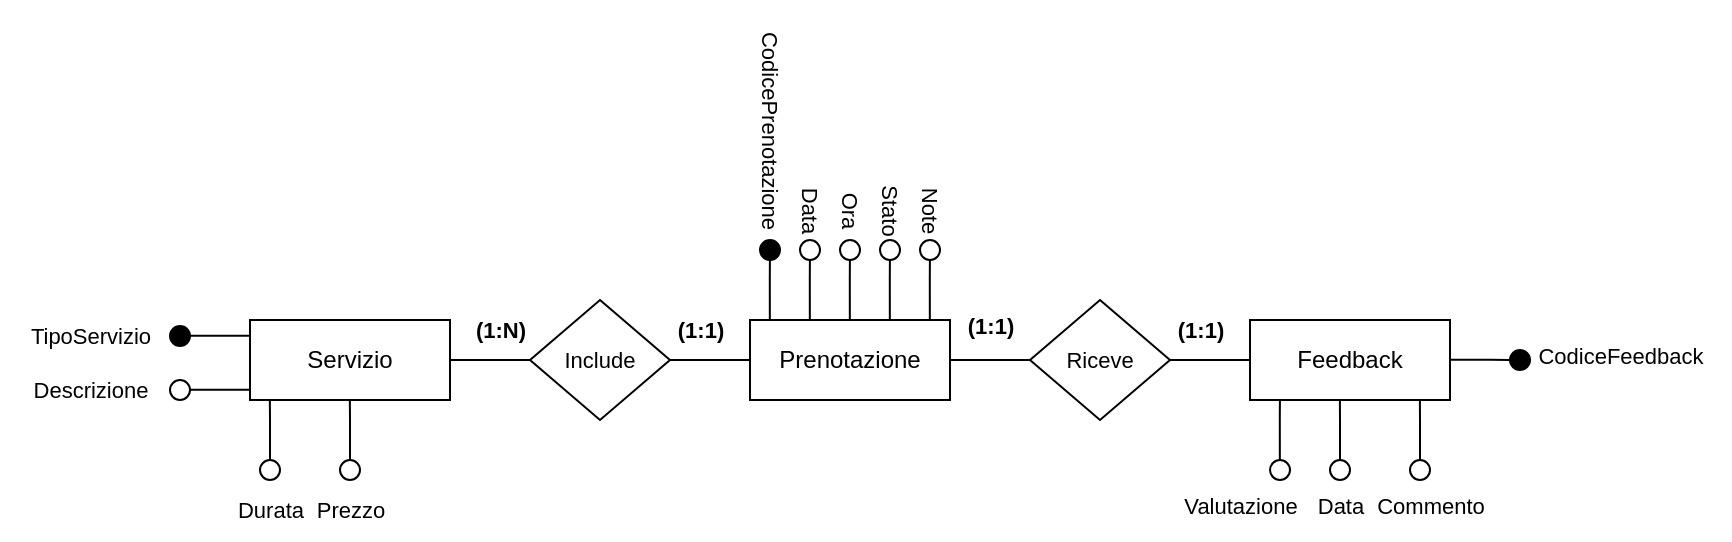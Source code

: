 <mxfile version="26.0.11">
  <diagram name="Page-1" id="EHbDZYoHjk3vQe8Ejhvv">
    <mxGraphModel dx="2506" dy="419" grid="1" gridSize="10" guides="1" tooltips="1" connect="1" arrows="1" fold="1" page="1" pageScale="1" pageWidth="850" pageHeight="1100" math="0" shadow="0">
      <root>
        <mxCell id="0" />
        <mxCell id="1" parent="0" />
        <mxCell id="3pYKi4AClHYdLQsbnEup-44" style="edgeStyle=orthogonalEdgeStyle;shape=connector;rounded=0;orthogonalLoop=1;jettySize=auto;html=1;exitX=0;exitY=0.25;exitDx=0;exitDy=0;strokeColor=default;align=center;verticalAlign=middle;fontFamily=Helvetica;fontSize=11;fontColor=default;labelBackgroundColor=default;endArrow=none;endFill=0;" parent="1" edge="1">
          <mxGeometry relative="1" as="geometry">
            <mxPoint x="-150" y="179.86" as="targetPoint" />
            <mxPoint x="-120" y="179.94" as="sourcePoint" />
            <Array as="points">
              <mxPoint x="-130" y="179.94" />
              <mxPoint x="-130" y="179.94" />
            </Array>
          </mxGeometry>
        </mxCell>
        <mxCell id="3pYKi4AClHYdLQsbnEup-40" value="" style="ellipse;whiteSpace=wrap;html=1;aspect=fixed;fontFamily=Helvetica;fontSize=11;fontColor=default;labelBackgroundColor=default;fillColor=#000000;" parent="1" vertex="1">
          <mxGeometry x="-120" y="175" width="10" height="10" as="geometry" />
        </mxCell>
        <mxCell id="3pYKi4AClHYdLQsbnEup-50" style="edgeStyle=orthogonalEdgeStyle;shape=connector;rounded=0;orthogonalLoop=1;jettySize=auto;html=1;strokeColor=default;align=center;verticalAlign=middle;fontFamily=Helvetica;fontSize=11;fontColor=default;labelBackgroundColor=default;endArrow=none;endFill=0;" parent="1" edge="1">
          <mxGeometry relative="1" as="geometry">
            <mxPoint x="-700.08" y="200" as="targetPoint" />
            <mxPoint x="-700" y="230" as="sourcePoint" />
            <Array as="points">
              <mxPoint x="-700.11" y="210" />
              <mxPoint x="-700.11" y="210" />
            </Array>
          </mxGeometry>
        </mxCell>
        <mxCell id="3pYKi4AClHYdLQsbnEup-51" value="" style="ellipse;whiteSpace=wrap;html=1;aspect=fixed;fontFamily=Helvetica;fontSize=11;fontColor=default;labelBackgroundColor=default;" parent="1" vertex="1">
          <mxGeometry x="-705" y="230" width="10" height="10" as="geometry" />
        </mxCell>
        <mxCell id="w57e7Wg-lAzXvRCn3wtH-1" style="edgeStyle=orthogonalEdgeStyle;rounded=0;orthogonalLoop=1;jettySize=auto;html=1;endArrow=none;endFill=0;" parent="1" source="3pYKi4AClHYdLQsbnEup-126" edge="1">
          <mxGeometry relative="1" as="geometry">
            <mxPoint x="-540" y="180" as="targetPoint" />
          </mxGeometry>
        </mxCell>
        <mxCell id="3pYKi4AClHYdLQsbnEup-126" value="Prenotazione" style="whiteSpace=wrap;html=1;align=center;" parent="1" vertex="1">
          <mxGeometry x="-500" y="160" width="100" height="40" as="geometry" />
        </mxCell>
        <mxCell id="w57e7Wg-lAzXvRCn3wtH-2" style="edgeStyle=orthogonalEdgeStyle;rounded=0;orthogonalLoop=1;jettySize=auto;html=1;endArrow=none;endFill=0;" parent="1" source="3pYKi4AClHYdLQsbnEup-127" edge="1">
          <mxGeometry relative="1" as="geometry">
            <mxPoint x="-650" y="180" as="targetPoint" />
          </mxGeometry>
        </mxCell>
        <mxCell id="3pYKi4AClHYdLQsbnEup-127" value="Include" style="shape=rhombus;perimeter=rhombusPerimeter;whiteSpace=wrap;html=1;align=center;fontFamily=Helvetica;fontSize=11;fontColor=default;labelBackgroundColor=default;" parent="1" vertex="1">
          <mxGeometry x="-610" y="150" width="70" height="60" as="geometry" />
        </mxCell>
        <mxCell id="3pYKi4AClHYdLQsbnEup-193" style="edgeStyle=orthogonalEdgeStyle;shape=connector;rounded=0;orthogonalLoop=1;jettySize=auto;html=1;strokeColor=default;align=center;verticalAlign=middle;fontFamily=Helvetica;fontSize=11;fontColor=default;labelBackgroundColor=default;endArrow=none;endFill=0;" parent="1" edge="1">
          <mxGeometry relative="1" as="geometry">
            <mxPoint x="-780" y="167.92" as="targetPoint" />
            <mxPoint x="-750" y="167.93" as="sourcePoint" />
          </mxGeometry>
        </mxCell>
        <mxCell id="3pYKi4AClHYdLQsbnEup-128" value="Servizio" style="whiteSpace=wrap;html=1;align=center;" parent="1" vertex="1">
          <mxGeometry x="-750" y="160" width="100" height="40" as="geometry" />
        </mxCell>
        <mxCell id="3pYKi4AClHYdLQsbnEup-180" style="edgeStyle=orthogonalEdgeStyle;shape=connector;rounded=0;orthogonalLoop=1;jettySize=auto;html=1;entryX=1;entryY=0.5;entryDx=0;entryDy=0;strokeColor=default;align=center;verticalAlign=middle;fontFamily=Helvetica;fontSize=11;fontColor=default;labelBackgroundColor=default;endArrow=none;endFill=0;" parent="1" source="3pYKi4AClHYdLQsbnEup-129" target="3pYKi4AClHYdLQsbnEup-131" edge="1">
          <mxGeometry relative="1" as="geometry" />
        </mxCell>
        <mxCell id="3pYKi4AClHYdLQsbnEup-129" value="Feedback" style="whiteSpace=wrap;html=1;align=center;" parent="1" vertex="1">
          <mxGeometry x="-250" y="160" width="100" height="40" as="geometry" />
        </mxCell>
        <mxCell id="3pYKi4AClHYdLQsbnEup-177" style="edgeStyle=orthogonalEdgeStyle;shape=connector;rounded=0;orthogonalLoop=1;jettySize=auto;html=1;entryX=1;entryY=0.5;entryDx=0;entryDy=0;strokeColor=default;align=center;verticalAlign=middle;fontFamily=Helvetica;fontSize=11;fontColor=default;labelBackgroundColor=default;endArrow=none;endFill=0;" parent="1" source="3pYKi4AClHYdLQsbnEup-131" target="3pYKi4AClHYdLQsbnEup-126" edge="1">
          <mxGeometry relative="1" as="geometry" />
        </mxCell>
        <mxCell id="3pYKi4AClHYdLQsbnEup-131" value="Riceve" style="shape=rhombus;perimeter=rhombusPerimeter;whiteSpace=wrap;html=1;align=center;fontFamily=Helvetica;fontSize=11;fontColor=default;labelBackgroundColor=default;" parent="1" vertex="1">
          <mxGeometry x="-360" y="150" width="70" height="60" as="geometry" />
        </mxCell>
        <mxCell id="3pYKi4AClHYdLQsbnEup-133" style="edgeStyle=orthogonalEdgeStyle;shape=connector;rounded=0;orthogonalLoop=1;jettySize=auto;html=1;exitX=0.25;exitY=0;exitDx=0;exitDy=0;strokeColor=default;align=center;verticalAlign=middle;fontFamily=Helvetica;fontSize=11;fontColor=default;labelBackgroundColor=default;endArrow=none;endFill=0;" parent="1" edge="1">
          <mxGeometry relative="1" as="geometry">
            <mxPoint x="-490.05" y="130" as="targetPoint" />
            <mxPoint x="-490.08" y="160" as="sourcePoint" />
            <Array as="points">
              <mxPoint x="-490.08" y="140" />
              <mxPoint x="-490.08" y="140" />
            </Array>
          </mxGeometry>
        </mxCell>
        <mxCell id="3pYKi4AClHYdLQsbnEup-135" style="edgeStyle=orthogonalEdgeStyle;shape=connector;rounded=0;orthogonalLoop=1;jettySize=auto;html=1;exitX=0.25;exitY=0;exitDx=0;exitDy=0;strokeColor=default;align=center;verticalAlign=middle;fontFamily=Helvetica;fontSize=11;fontColor=default;labelBackgroundColor=default;endArrow=none;endFill=0;" parent="1" edge="1">
          <mxGeometry relative="1" as="geometry">
            <mxPoint x="-470.05" y="130" as="targetPoint" />
            <mxPoint x="-470.08" y="160" as="sourcePoint" />
            <Array as="points">
              <mxPoint x="-470.08" y="140" />
              <mxPoint x="-470.08" y="140" />
            </Array>
          </mxGeometry>
        </mxCell>
        <mxCell id="3pYKi4AClHYdLQsbnEup-136" value="" style="ellipse;whiteSpace=wrap;html=1;aspect=fixed;fontFamily=Helvetica;fontSize=11;fontColor=default;labelBackgroundColor=default;" parent="1" vertex="1">
          <mxGeometry x="-475" y="120" width="10" height="10" as="geometry" />
        </mxCell>
        <mxCell id="3pYKi4AClHYdLQsbnEup-139" style="edgeStyle=orthogonalEdgeStyle;shape=connector;rounded=0;orthogonalLoop=1;jettySize=auto;html=1;exitX=0.25;exitY=0;exitDx=0;exitDy=0;strokeColor=default;align=center;verticalAlign=middle;fontFamily=Helvetica;fontSize=11;fontColor=default;labelBackgroundColor=default;endArrow=none;endFill=0;" parent="1" edge="1">
          <mxGeometry relative="1" as="geometry">
            <mxPoint x="-450.05" y="130" as="targetPoint" />
            <mxPoint x="-450.08" y="160" as="sourcePoint" />
            <Array as="points">
              <mxPoint x="-450.08" y="140" />
              <mxPoint x="-450.08" y="140" />
            </Array>
          </mxGeometry>
        </mxCell>
        <mxCell id="3pYKi4AClHYdLQsbnEup-140" value="" style="ellipse;whiteSpace=wrap;html=1;aspect=fixed;fontFamily=Helvetica;fontSize=11;fontColor=default;labelBackgroundColor=default;" parent="1" vertex="1">
          <mxGeometry x="-455" y="120" width="10" height="10" as="geometry" />
        </mxCell>
        <mxCell id="3pYKi4AClHYdLQsbnEup-142" value="" style="ellipse;whiteSpace=wrap;html=1;aspect=fixed;fontFamily=Helvetica;fontSize=11;fontColor=default;labelBackgroundColor=default;fillColor=#000000;" parent="1" vertex="1">
          <mxGeometry x="-495" y="120" width="10" height="10" as="geometry" />
        </mxCell>
        <mxCell id="3pYKi4AClHYdLQsbnEup-143" value="CodicePrenotazione" style="text;html=1;align=center;verticalAlign=middle;resizable=0;points=[];autosize=1;strokeColor=none;fillColor=none;fontFamily=Helvetica;fontSize=11;fontColor=default;labelBackgroundColor=default;rotation=90;" parent="1" vertex="1">
          <mxGeometry x="-555" y="50" width="130" height="30" as="geometry" />
        </mxCell>
        <mxCell id="3pYKi4AClHYdLQsbnEup-144" value="Data" style="text;html=1;align=center;verticalAlign=middle;resizable=0;points=[];autosize=1;strokeColor=none;fillColor=none;fontFamily=Helvetica;fontSize=11;fontColor=default;labelBackgroundColor=default;rotation=90;" parent="1" vertex="1">
          <mxGeometry x="-495" y="90" width="50" height="30" as="geometry" />
        </mxCell>
        <mxCell id="3pYKi4AClHYdLQsbnEup-145" value="Ora" style="text;html=1;align=center;verticalAlign=middle;resizable=0;points=[];autosize=1;strokeColor=none;fillColor=none;fontFamily=Helvetica;fontSize=11;fontColor=default;labelBackgroundColor=default;rotation=90;" parent="1" vertex="1">
          <mxGeometry x="-470" y="90" width="40" height="30" as="geometry" />
        </mxCell>
        <mxCell id="3pYKi4AClHYdLQsbnEup-150" style="edgeStyle=orthogonalEdgeStyle;shape=connector;rounded=0;orthogonalLoop=1;jettySize=auto;html=1;exitX=0.25;exitY=0;exitDx=0;exitDy=0;strokeColor=default;align=center;verticalAlign=middle;fontFamily=Helvetica;fontSize=11;fontColor=default;labelBackgroundColor=default;endArrow=none;endFill=0;" parent="1" edge="1">
          <mxGeometry relative="1" as="geometry">
            <mxPoint x="-430.05" y="130" as="targetPoint" />
            <mxPoint x="-430.08" y="160" as="sourcePoint" />
            <Array as="points">
              <mxPoint x="-430.08" y="140" />
              <mxPoint x="-430.08" y="140" />
            </Array>
          </mxGeometry>
        </mxCell>
        <mxCell id="3pYKi4AClHYdLQsbnEup-151" value="" style="ellipse;whiteSpace=wrap;html=1;aspect=fixed;fontFamily=Helvetica;fontSize=11;fontColor=default;labelBackgroundColor=default;" parent="1" vertex="1">
          <mxGeometry x="-435" y="120" width="10" height="10" as="geometry" />
        </mxCell>
        <mxCell id="3pYKi4AClHYdLQsbnEup-152" value="Stato" style="text;html=1;align=center;verticalAlign=middle;resizable=0;points=[];autosize=1;strokeColor=none;fillColor=none;fontFamily=Helvetica;fontSize=11;fontColor=default;labelBackgroundColor=default;rotation=90;" parent="1" vertex="1">
          <mxGeometry x="-455" y="90" width="50" height="30" as="geometry" />
        </mxCell>
        <mxCell id="3pYKi4AClHYdLQsbnEup-153" style="edgeStyle=orthogonalEdgeStyle;shape=connector;rounded=0;orthogonalLoop=1;jettySize=auto;html=1;exitX=0.25;exitY=0;exitDx=0;exitDy=0;strokeColor=default;align=center;verticalAlign=middle;fontFamily=Helvetica;fontSize=11;fontColor=default;labelBackgroundColor=default;endArrow=none;endFill=0;" parent="1" edge="1">
          <mxGeometry relative="1" as="geometry">
            <mxPoint x="-410.05" y="130" as="targetPoint" />
            <mxPoint x="-410.08" y="160" as="sourcePoint" />
            <Array as="points">
              <mxPoint x="-410.08" y="140" />
              <mxPoint x="-410.08" y="140" />
            </Array>
          </mxGeometry>
        </mxCell>
        <mxCell id="3pYKi4AClHYdLQsbnEup-154" value="" style="ellipse;whiteSpace=wrap;html=1;aspect=fixed;fontFamily=Helvetica;fontSize=11;fontColor=default;labelBackgroundColor=default;" parent="1" vertex="1">
          <mxGeometry x="-415" y="120" width="10" height="10" as="geometry" />
        </mxCell>
        <mxCell id="3pYKi4AClHYdLQsbnEup-155" value="Note" style="text;html=1;align=center;verticalAlign=middle;resizable=0;points=[];autosize=1;strokeColor=none;fillColor=none;fontFamily=Helvetica;fontSize=11;fontColor=default;labelBackgroundColor=default;rotation=90;" parent="1" vertex="1">
          <mxGeometry x="-435" y="90" width="50" height="30" as="geometry" />
        </mxCell>
        <mxCell id="3pYKi4AClHYdLQsbnEup-184" value="" style="ellipse;whiteSpace=wrap;html=1;aspect=fixed;fontFamily=Helvetica;fontSize=11;fontColor=default;labelBackgroundColor=default;fillColor=#000000;" parent="1" vertex="1">
          <mxGeometry x="-790" y="163" width="10" height="10" as="geometry" />
        </mxCell>
        <mxCell id="3pYKi4AClHYdLQsbnEup-185" value="TipoServizio" style="text;html=1;align=center;verticalAlign=middle;resizable=0;points=[];autosize=1;strokeColor=none;fillColor=none;fontFamily=Helvetica;fontSize=11;fontColor=default;labelBackgroundColor=default;" parent="1" vertex="1">
          <mxGeometry x="-875" y="153" width="90" height="30" as="geometry" />
        </mxCell>
        <mxCell id="3pYKi4AClHYdLQsbnEup-191" style="edgeStyle=orthogonalEdgeStyle;shape=connector;rounded=0;orthogonalLoop=1;jettySize=auto;html=1;strokeColor=default;align=center;verticalAlign=middle;fontFamily=Helvetica;fontSize=11;fontColor=default;labelBackgroundColor=default;endArrow=none;endFill=0;" parent="1" edge="1">
          <mxGeometry relative="1" as="geometry">
            <mxPoint x="-740.08" y="200" as="targetPoint" />
            <mxPoint x="-740" y="230" as="sourcePoint" />
            <Array as="points">
              <mxPoint x="-740.11" y="210" />
              <mxPoint x="-740.11" y="210" />
            </Array>
          </mxGeometry>
        </mxCell>
        <mxCell id="3pYKi4AClHYdLQsbnEup-192" value="" style="ellipse;whiteSpace=wrap;html=1;aspect=fixed;fontFamily=Helvetica;fontSize=11;fontColor=default;labelBackgroundColor=default;" parent="1" vertex="1">
          <mxGeometry x="-745" y="230" width="10" height="10" as="geometry" />
        </mxCell>
        <mxCell id="3pYKi4AClHYdLQsbnEup-195" value="Durata" style="text;html=1;align=center;verticalAlign=middle;resizable=0;points=[];autosize=1;strokeColor=none;fillColor=none;fontFamily=Helvetica;fontSize=11;fontColor=default;labelBackgroundColor=default;" parent="1" vertex="1">
          <mxGeometry x="-770" y="240" width="60" height="30" as="geometry" />
        </mxCell>
        <mxCell id="3pYKi4AClHYdLQsbnEup-196" value="Prezzo" style="text;html=1;align=center;verticalAlign=middle;resizable=0;points=[];autosize=1;strokeColor=none;fillColor=none;fontFamily=Helvetica;fontSize=11;fontColor=default;labelBackgroundColor=default;" parent="1" vertex="1">
          <mxGeometry x="-730" y="240" width="60" height="30" as="geometry" />
        </mxCell>
        <mxCell id="3pYKi4AClHYdLQsbnEup-197" style="edgeStyle=orthogonalEdgeStyle;shape=connector;rounded=0;orthogonalLoop=1;jettySize=auto;html=1;strokeColor=default;align=center;verticalAlign=middle;fontFamily=Helvetica;fontSize=11;fontColor=default;labelBackgroundColor=default;endArrow=none;endFill=0;" parent="1" edge="1">
          <mxGeometry relative="1" as="geometry">
            <mxPoint x="-780" y="194.92" as="targetPoint" />
            <mxPoint x="-750" y="194.92" as="sourcePoint" />
          </mxGeometry>
        </mxCell>
        <mxCell id="3pYKi4AClHYdLQsbnEup-198" value="" style="ellipse;whiteSpace=wrap;html=1;aspect=fixed;fontFamily=Helvetica;fontSize=11;fontColor=default;labelBackgroundColor=default;" parent="1" vertex="1">
          <mxGeometry x="-790" y="190" width="10" height="10" as="geometry" />
        </mxCell>
        <mxCell id="3pYKi4AClHYdLQsbnEup-199" value="Descrizione" style="text;html=1;align=center;verticalAlign=middle;resizable=0;points=[];autosize=1;strokeColor=none;fillColor=none;fontFamily=Helvetica;fontSize=11;fontColor=default;labelBackgroundColor=default;" parent="1" vertex="1">
          <mxGeometry x="-870" y="180" width="80" height="30" as="geometry" />
        </mxCell>
        <mxCell id="3pYKi4AClHYdLQsbnEup-202" style="edgeStyle=orthogonalEdgeStyle;shape=connector;rounded=0;orthogonalLoop=1;jettySize=auto;html=1;exitX=0.25;exitY=0;exitDx=0;exitDy=0;strokeColor=default;align=center;verticalAlign=middle;fontFamily=Helvetica;fontSize=11;fontColor=default;labelBackgroundColor=default;endArrow=none;endFill=0;" parent="1" edge="1">
          <mxGeometry relative="1" as="geometry">
            <mxPoint x="-235.04" y="200" as="targetPoint" />
            <mxPoint x="-235.07" y="230" as="sourcePoint" />
            <Array as="points">
              <mxPoint x="-235.09" y="210" />
              <mxPoint x="-235.09" y="210" />
            </Array>
          </mxGeometry>
        </mxCell>
        <mxCell id="3pYKi4AClHYdLQsbnEup-204" value="CodiceFeedback" style="text;html=1;align=center;verticalAlign=middle;resizable=0;points=[];autosize=1;strokeColor=none;fillColor=none;fontFamily=Helvetica;fontSize=11;fontColor=default;labelBackgroundColor=default;" parent="1" vertex="1">
          <mxGeometry x="-120" y="163" width="110" height="30" as="geometry" />
        </mxCell>
        <mxCell id="3pYKi4AClHYdLQsbnEup-205" style="edgeStyle=orthogonalEdgeStyle;shape=connector;rounded=0;orthogonalLoop=1;jettySize=auto;html=1;strokeColor=default;align=center;verticalAlign=middle;fontFamily=Helvetica;fontSize=11;fontColor=default;labelBackgroundColor=default;endArrow=none;endFill=0;exitX=0.5;exitY=0;exitDx=0;exitDy=0;" parent="1" source="3pYKi4AClHYdLQsbnEup-206" edge="1">
          <mxGeometry relative="1" as="geometry">
            <mxPoint x="-205.06" y="200" as="targetPoint" />
            <mxPoint x="-204.98" y="227" as="sourcePoint" />
            <Array as="points">
              <mxPoint x="-205" y="210" />
              <mxPoint x="-205" y="210" />
            </Array>
          </mxGeometry>
        </mxCell>
        <mxCell id="3pYKi4AClHYdLQsbnEup-206" value="" style="ellipse;whiteSpace=wrap;html=1;aspect=fixed;fontFamily=Helvetica;fontSize=11;fontColor=default;labelBackgroundColor=default;" parent="1" vertex="1">
          <mxGeometry x="-210" y="230" width="10" height="10" as="geometry" />
        </mxCell>
        <mxCell id="3pYKi4AClHYdLQsbnEup-208" style="edgeStyle=orthogonalEdgeStyle;shape=connector;rounded=0;orthogonalLoop=1;jettySize=auto;html=1;strokeColor=default;align=center;verticalAlign=middle;fontFamily=Helvetica;fontSize=11;fontColor=default;labelBackgroundColor=default;endArrow=none;endFill=0;exitX=0.5;exitY=0;exitDx=0;exitDy=0;" parent="1" source="3pYKi4AClHYdLQsbnEup-209" edge="1">
          <mxGeometry relative="1" as="geometry">
            <mxPoint x="-165.06" y="200" as="targetPoint" />
            <mxPoint x="-164.98" y="227" as="sourcePoint" />
            <Array as="points">
              <mxPoint x="-165" y="210" />
              <mxPoint x="-165" y="210" />
            </Array>
          </mxGeometry>
        </mxCell>
        <mxCell id="3pYKi4AClHYdLQsbnEup-209" value="" style="ellipse;whiteSpace=wrap;html=1;aspect=fixed;fontFamily=Helvetica;fontSize=11;fontColor=default;labelBackgroundColor=default;" parent="1" vertex="1">
          <mxGeometry x="-170" y="230" width="10" height="10" as="geometry" />
        </mxCell>
        <mxCell id="3pYKi4AClHYdLQsbnEup-210" value="Commento" style="text;html=1;align=center;verticalAlign=middle;resizable=0;points=[];autosize=1;strokeColor=none;fillColor=none;fontFamily=Helvetica;fontSize=11;fontColor=default;labelBackgroundColor=default;" parent="1" vertex="1">
          <mxGeometry x="-200" y="238" width="80" height="30" as="geometry" />
        </mxCell>
        <mxCell id="3pYKi4AClHYdLQsbnEup-212" value="Data" style="text;html=1;align=center;verticalAlign=middle;resizable=0;points=[];autosize=1;strokeColor=none;fillColor=none;fontFamily=Helvetica;fontSize=11;fontColor=default;labelBackgroundColor=default;" parent="1" vertex="1">
          <mxGeometry x="-230" y="238" width="50" height="30" as="geometry" />
        </mxCell>
        <mxCell id="3pYKi4AClHYdLQsbnEup-213" value="" style="ellipse;whiteSpace=wrap;html=1;aspect=fixed;fontFamily=Helvetica;fontSize=11;fontColor=default;labelBackgroundColor=default;" parent="1" vertex="1">
          <mxGeometry x="-240" y="230" width="10" height="10" as="geometry" />
        </mxCell>
        <mxCell id="3pYKi4AClHYdLQsbnEup-214" value="Valutazione" style="text;html=1;align=center;verticalAlign=middle;resizable=0;points=[];autosize=1;strokeColor=none;fillColor=none;fontFamily=Helvetica;fontSize=11;fontColor=default;labelBackgroundColor=default;" parent="1" vertex="1">
          <mxGeometry x="-300" y="238" width="90" height="30" as="geometry" />
        </mxCell>
        <mxCell id="3pYKi4AClHYdLQsbnEup-217" value="(1:1)" style="text;html=1;align=center;verticalAlign=middle;resizable=0;points=[];autosize=1;strokeColor=none;fillColor=none;fontFamily=Helvetica;fontSize=11;fontColor=default;labelBackgroundColor=default;fontStyle=1" parent="1" vertex="1">
          <mxGeometry x="-405" y="148" width="50" height="30" as="geometry" />
        </mxCell>
        <mxCell id="3pYKi4AClHYdLQsbnEup-218" value="(1:1)" style="text;html=1;align=center;verticalAlign=middle;resizable=0;points=[];autosize=1;strokeColor=none;fillColor=none;fontFamily=Helvetica;fontSize=11;fontColor=default;labelBackgroundColor=default;fontStyle=1" parent="1" vertex="1">
          <mxGeometry x="-300" y="150" width="50" height="30" as="geometry" />
        </mxCell>
        <mxCell id="3pYKi4AClHYdLQsbnEup-219" value="(1:1)" style="text;html=1;align=center;verticalAlign=middle;resizable=0;points=[];autosize=1;strokeColor=none;fillColor=none;fontFamily=Helvetica;fontSize=11;fontColor=default;labelBackgroundColor=default;fontStyle=1" parent="1" vertex="1">
          <mxGeometry x="-550" y="150" width="50" height="30" as="geometry" />
        </mxCell>
        <mxCell id="3pYKi4AClHYdLQsbnEup-220" value="(1:N)" style="text;html=1;align=center;verticalAlign=middle;resizable=0;points=[];autosize=1;strokeColor=none;fillColor=none;fontFamily=Helvetica;fontSize=11;fontColor=default;labelBackgroundColor=default;fontStyle=1" parent="1" vertex="1">
          <mxGeometry x="-650" y="150" width="50" height="30" as="geometry" />
        </mxCell>
      </root>
    </mxGraphModel>
  </diagram>
</mxfile>
